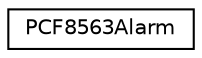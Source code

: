 digraph "Graphical Class Hierarchy"
{
 // LATEX_PDF_SIZE
  edge [fontname="Helvetica",fontsize="10",labelfontname="Helvetica",labelfontsize="10"];
  node [fontname="Helvetica",fontsize="10",shape=record];
  rankdir="LR";
  Node0 [label="PCF8563Alarm",height=0.2,width=0.4,color="black", fillcolor="white", style="filled",URL="$classPCF8563Alarm.html",tooltip=" "];
}
